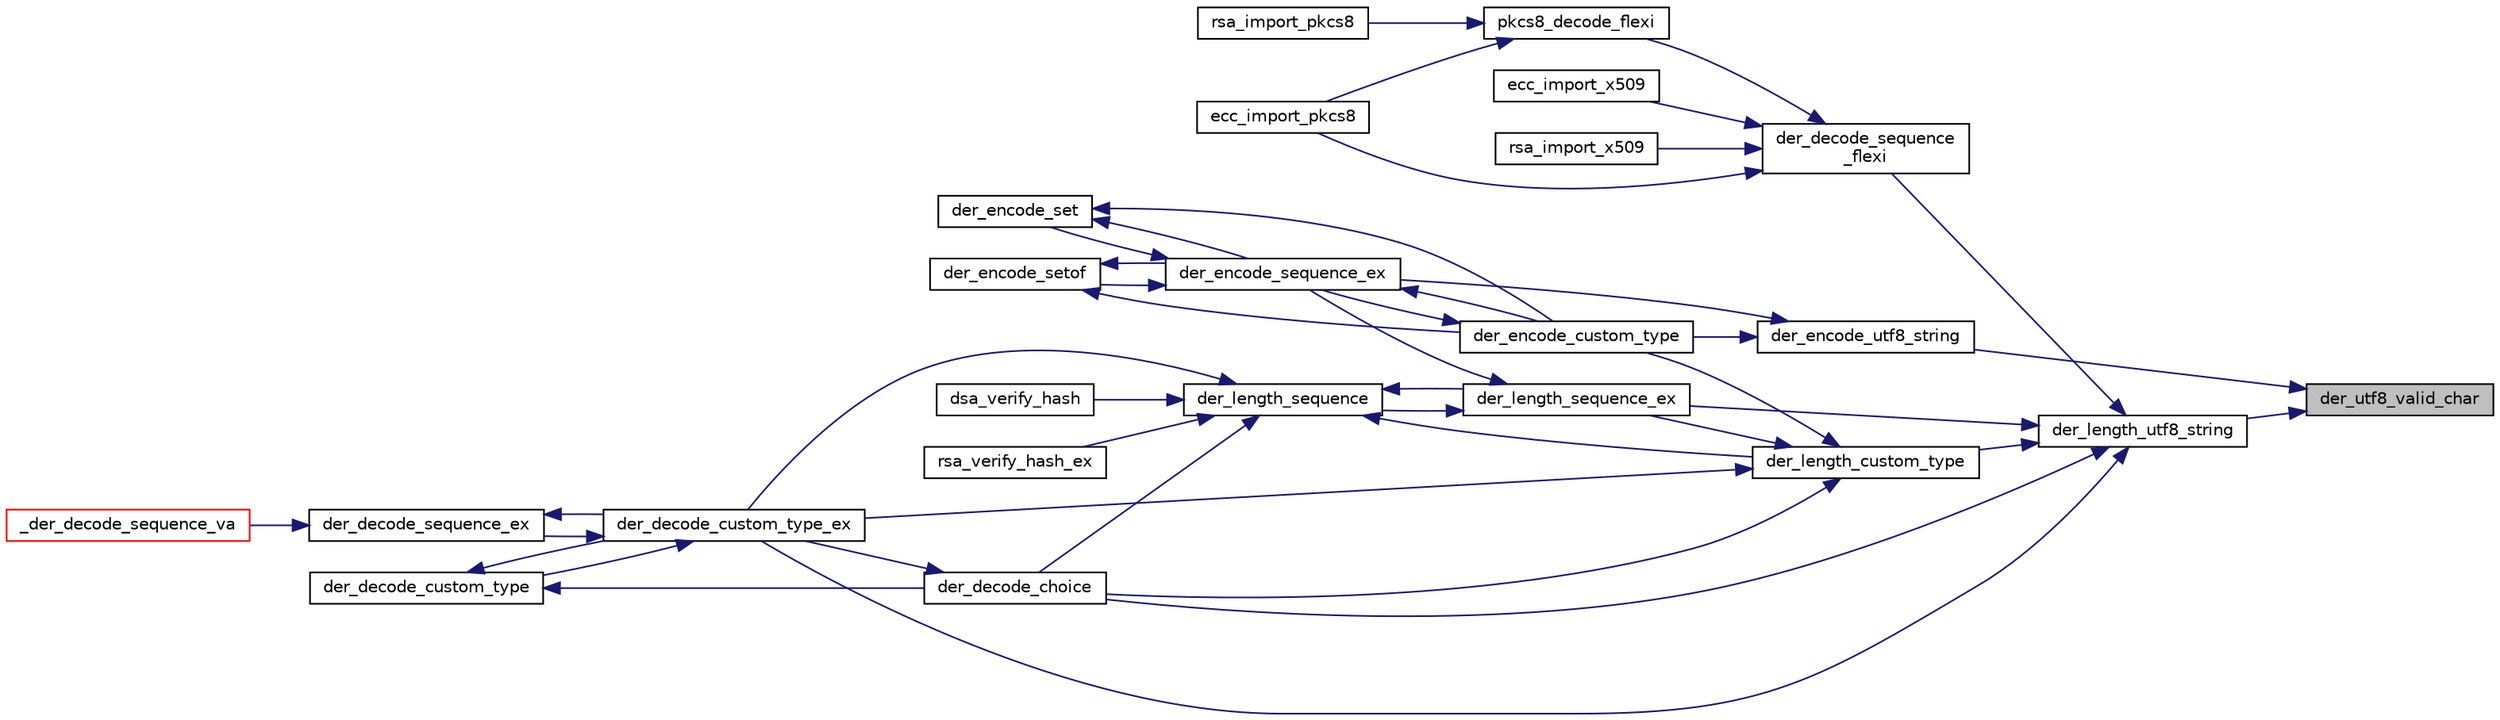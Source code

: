 digraph "der_utf8_valid_char"
{
 // LATEX_PDF_SIZE
  edge [fontname="Helvetica",fontsize="10",labelfontname="Helvetica",labelfontsize="10"];
  node [fontname="Helvetica",fontsize="10",shape=record];
  rankdir="RL";
  Node467 [label="der_utf8_valid_char",height=0.2,width=0.4,color="black", fillcolor="grey75", style="filled", fontcolor="black",tooltip="Test whether the given code point is valid character."];
  Node467 -> Node468 [dir="back",color="midnightblue",fontsize="10",style="solid",fontname="Helvetica"];
  Node468 [label="der_encode_utf8_string",height=0.2,width=0.4,color="black", fillcolor="white", style="filled",URL="$der__encode__utf8__string_8c.html#a45bc247126732c6f78858a0637f9ce7a",tooltip="Store an UTF8 STRING."];
  Node468 -> Node469 [dir="back",color="midnightblue",fontsize="10",style="solid",fontname="Helvetica"];
  Node469 [label="der_encode_custom_type",height=0.2,width=0.4,color="black", fillcolor="white", style="filled",URL="$der__encode__custom__type_8c.html#a20c801e1d73f944c7f43acc2228211b2",tooltip="Encode a Custom Type."];
  Node469 -> Node470 [dir="back",color="midnightblue",fontsize="10",style="solid",fontname="Helvetica"];
  Node470 [label="der_encode_sequence_ex",height=0.2,width=0.4,color="black", fillcolor="white", style="filled",URL="$der__encode__sequence__ex_8c.html#af435bfc378dd9f42af2a211c0fe1aced",tooltip="Encode a SEQUENCE."];
  Node470 -> Node469 [dir="back",color="midnightblue",fontsize="10",style="solid",fontname="Helvetica"];
  Node470 -> Node471 [dir="back",color="midnightblue",fontsize="10",style="solid",fontname="Helvetica"];
  Node471 [label="der_encode_set",height=0.2,width=0.4,color="black", fillcolor="white", style="filled",URL="$der__encode__set_8c.html#a4aa04a42171146d2f510e41b84dd72f1",tooltip=" "];
  Node471 -> Node469 [dir="back",color="midnightblue",fontsize="10",style="solid",fontname="Helvetica"];
  Node471 -> Node470 [dir="back",color="midnightblue",fontsize="10",style="solid",fontname="Helvetica"];
  Node470 -> Node472 [dir="back",color="midnightblue",fontsize="10",style="solid",fontname="Helvetica"];
  Node472 [label="der_encode_setof",height=0.2,width=0.4,color="black", fillcolor="white", style="filled",URL="$der__encode__setof_8c.html#a5187d93224e9b002d4e7db8c7d721339",tooltip="Encode a SETOF stucture."];
  Node472 -> Node469 [dir="back",color="midnightblue",fontsize="10",style="solid",fontname="Helvetica"];
  Node472 -> Node470 [dir="back",color="midnightblue",fontsize="10",style="solid",fontname="Helvetica"];
  Node468 -> Node470 [dir="back",color="midnightblue",fontsize="10",style="solid",fontname="Helvetica"];
  Node467 -> Node473 [dir="back",color="midnightblue",fontsize="10",style="solid",fontname="Helvetica"];
  Node473 [label="der_length_utf8_string",height=0.2,width=0.4,color="black", fillcolor="white", style="filled",URL="$der__length__utf8__string_8c.html#aa8b54979c2261c4d703c9464e0bb14c1",tooltip="Gets length of DER encoding of UTF8 STRING."];
  Node473 -> Node474 [dir="back",color="midnightblue",fontsize="10",style="solid",fontname="Helvetica"];
  Node474 [label="der_decode_choice",height=0.2,width=0.4,color="black", fillcolor="white", style="filled",URL="$der__decode__choice_8c.html#abbc3f8406cbf0c2d75b1c801192dcad4",tooltip="Decode a CHOICE."];
  Node474 -> Node475 [dir="back",color="midnightblue",fontsize="10",style="solid",fontname="Helvetica"];
  Node475 [label="der_decode_custom_type_ex",height=0.2,width=0.4,color="black", fillcolor="white", style="filled",URL="$der__decode__custom__type_8c.html#aaa3acc13042e5d9244ac279a354775fe",tooltip="Extended-decode a Custom type."];
  Node475 -> Node476 [dir="back",color="midnightblue",fontsize="10",style="solid",fontname="Helvetica"];
  Node476 [label="der_decode_custom_type",height=0.2,width=0.4,color="black", fillcolor="white", style="filled",URL="$der__decode__custom__type_8c.html#a698f6c64586707819ebd6f90a14264e8",tooltip="Decode a Custom type."];
  Node476 -> Node474 [dir="back",color="midnightblue",fontsize="10",style="solid",fontname="Helvetica"];
  Node476 -> Node475 [dir="back",color="midnightblue",fontsize="10",style="solid",fontname="Helvetica"];
  Node475 -> Node477 [dir="back",color="midnightblue",fontsize="10",style="solid",fontname="Helvetica"];
  Node477 [label="der_decode_sequence_ex",height=0.2,width=0.4,color="black", fillcolor="white", style="filled",URL="$der__decode__sequence__ex_8c.html#a388cbc3f5c404637bc51f9dfb2d4f677",tooltip="Decode a SEQUENCE."];
  Node477 -> Node475 [dir="back",color="midnightblue",fontsize="10",style="solid",fontname="Helvetica"];
  Node477 -> Node478 [dir="back",color="midnightblue",fontsize="10",style="solid",fontname="Helvetica"];
  Node478 [label="_der_decode_sequence_va",height=0.2,width=0.4,color="red", fillcolor="white", style="filled",URL="$der__decode__sequence__multi_8c.html#a1c505b541a0ed6ddcdccc8ddcef9ed9e",tooltip="Decode a SEQUENCE type using a VA list."];
  Node473 -> Node475 [dir="back",color="midnightblue",fontsize="10",style="solid",fontname="Helvetica"];
  Node473 -> Node492 [dir="back",color="midnightblue",fontsize="10",style="solid",fontname="Helvetica"];
  Node492 [label="der_length_custom_type",height=0.2,width=0.4,color="black", fillcolor="white", style="filled",URL="$der__length__custom__type_8c.html#aff691792e4f0be46252fad3b9aa4955c",tooltip="Get the length of a DER custom type."];
  Node492 -> Node474 [dir="back",color="midnightblue",fontsize="10",style="solid",fontname="Helvetica"];
  Node492 -> Node475 [dir="back",color="midnightblue",fontsize="10",style="solid",fontname="Helvetica"];
  Node492 -> Node469 [dir="back",color="midnightblue",fontsize="10",style="solid",fontname="Helvetica"];
  Node492 -> Node493 [dir="back",color="midnightblue",fontsize="10",style="solid",fontname="Helvetica"];
  Node493 [label="der_length_sequence_ex",height=0.2,width=0.4,color="black", fillcolor="white", style="filled",URL="$der__length__sequence_8c.html#ad3804ae56675e41a9d142c62d6c3bb2d",tooltip=" "];
  Node493 -> Node470 [dir="back",color="midnightblue",fontsize="10",style="solid",fontname="Helvetica"];
  Node493 -> Node494 [dir="back",color="midnightblue",fontsize="10",style="solid",fontname="Helvetica"];
  Node494 [label="der_length_sequence",height=0.2,width=0.4,color="black", fillcolor="white", style="filled",URL="$der__length__sequence_8c.html#a46c60ff7d1e17a527913809bffe41546",tooltip="Get the length of a DER sequence."];
  Node494 -> Node474 [dir="back",color="midnightblue",fontsize="10",style="solid",fontname="Helvetica"];
  Node494 -> Node475 [dir="back",color="midnightblue",fontsize="10",style="solid",fontname="Helvetica"];
  Node494 -> Node492 [dir="back",color="midnightblue",fontsize="10",style="solid",fontname="Helvetica"];
  Node494 -> Node493 [dir="back",color="midnightblue",fontsize="10",style="solid",fontname="Helvetica"];
  Node494 -> Node495 [dir="back",color="midnightblue",fontsize="10",style="solid",fontname="Helvetica"];
  Node495 [label="dsa_verify_hash",height=0.2,width=0.4,color="black", fillcolor="white", style="filled",URL="$dsa__verify__hash_8c.html#ac636d46984e6c51a1e60a3d27a5a7da1",tooltip="Verify a DSA signature."];
  Node494 -> Node496 [dir="back",color="midnightblue",fontsize="10",style="solid",fontname="Helvetica"];
  Node496 [label="rsa_verify_hash_ex",height=0.2,width=0.4,color="black", fillcolor="white", style="filled",URL="$rsa__verify__hash_8c.html#af3e9ec6fff93de785cd2528f5b295ca2",tooltip="PKCS #1 de-sign then v1.5 or PSS depad."];
  Node473 -> Node497 [dir="back",color="midnightblue",fontsize="10",style="solid",fontname="Helvetica"];
  Node497 [label="der_decode_sequence\l_flexi",height=0.2,width=0.4,color="black", fillcolor="white", style="filled",URL="$der__decode__sequence__flexi_8c.html#acec68888a6eae3b64f54b37cfb43d9b1",tooltip="ASN.1 DER Flexi(ble) decoder will decode arbitrary DER packets and create a linked list of the decode..."];
  Node497 -> Node498 [dir="back",color="midnightblue",fontsize="10",style="solid",fontname="Helvetica"];
  Node498 [label="pkcs8_decode_flexi",height=0.2,width=0.4,color="black", fillcolor="white", style="filled",URL="$pkcs8__decode__flexi_8c.html#a1b0d8fcf234d94638b2554ccea725003",tooltip="PKCS#8 decrypt if necessary & flexi-decode."];
  Node498 -> Node499 [dir="back",color="midnightblue",fontsize="10",style="solid",fontname="Helvetica"];
  Node499 [label="ecc_import_pkcs8",height=0.2,width=0.4,color="black", fillcolor="white", style="filled",URL="$ecc__import__pkcs8_8c.html#a0f0e747f119685eee3cc412f4480c52e",tooltip=" "];
  Node498 -> Node487 [dir="back",color="midnightblue",fontsize="10",style="solid",fontname="Helvetica"];
  Node487 [label="rsa_import_pkcs8",height=0.2,width=0.4,color="black", fillcolor="white", style="filled",URL="$rsa__import__pkcs8_8c.html#a3d44c6233a326316f7fb01c9d834fad4",tooltip="Import an RSAPublicKey or RSAPrivateKey in PKCS#8 format."];
  Node497 -> Node499 [dir="back",color="midnightblue",fontsize="10",style="solid",fontname="Helvetica"];
  Node497 -> Node500 [dir="back",color="midnightblue",fontsize="10",style="solid",fontname="Helvetica"];
  Node500 [label="ecc_import_x509",height=0.2,width=0.4,color="black", fillcolor="white", style="filled",URL="$ecc__import__x509_8c.html#abd7477bc1144cdfd4f9e2da835eefbf6",tooltip="Import an ECC key from a X.509 certificate."];
  Node497 -> Node488 [dir="back",color="midnightblue",fontsize="10",style="solid",fontname="Helvetica"];
  Node488 [label="rsa_import_x509",height=0.2,width=0.4,color="black", fillcolor="white", style="filled",URL="$rsa__import__x509_8c.html#af7fd232bdc803e8d3f8a109dc171110d",tooltip="Import an RSA key from a X.509 certificate."];
  Node473 -> Node493 [dir="back",color="midnightblue",fontsize="10",style="solid",fontname="Helvetica"];
}
